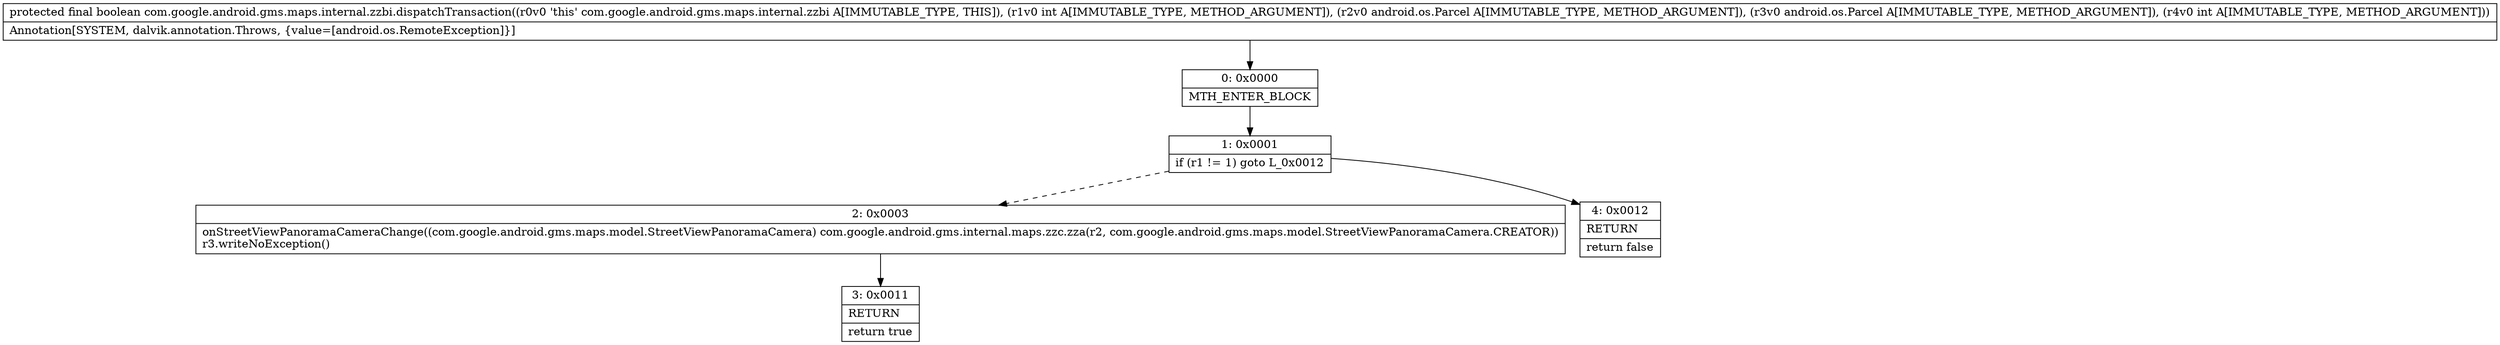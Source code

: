 digraph "CFG forcom.google.android.gms.maps.internal.zzbi.dispatchTransaction(ILandroid\/os\/Parcel;Landroid\/os\/Parcel;I)Z" {
Node_0 [shape=record,label="{0\:\ 0x0000|MTH_ENTER_BLOCK\l}"];
Node_1 [shape=record,label="{1\:\ 0x0001|if (r1 != 1) goto L_0x0012\l}"];
Node_2 [shape=record,label="{2\:\ 0x0003|onStreetViewPanoramaCameraChange((com.google.android.gms.maps.model.StreetViewPanoramaCamera) com.google.android.gms.internal.maps.zzc.zza(r2, com.google.android.gms.maps.model.StreetViewPanoramaCamera.CREATOR))\lr3.writeNoException()\l}"];
Node_3 [shape=record,label="{3\:\ 0x0011|RETURN\l|return true\l}"];
Node_4 [shape=record,label="{4\:\ 0x0012|RETURN\l|return false\l}"];
MethodNode[shape=record,label="{protected final boolean com.google.android.gms.maps.internal.zzbi.dispatchTransaction((r0v0 'this' com.google.android.gms.maps.internal.zzbi A[IMMUTABLE_TYPE, THIS]), (r1v0 int A[IMMUTABLE_TYPE, METHOD_ARGUMENT]), (r2v0 android.os.Parcel A[IMMUTABLE_TYPE, METHOD_ARGUMENT]), (r3v0 android.os.Parcel A[IMMUTABLE_TYPE, METHOD_ARGUMENT]), (r4v0 int A[IMMUTABLE_TYPE, METHOD_ARGUMENT]))  | Annotation[SYSTEM, dalvik.annotation.Throws, \{value=[android.os.RemoteException]\}]\l}"];
MethodNode -> Node_0;
Node_0 -> Node_1;
Node_1 -> Node_2[style=dashed];
Node_1 -> Node_4;
Node_2 -> Node_3;
}

